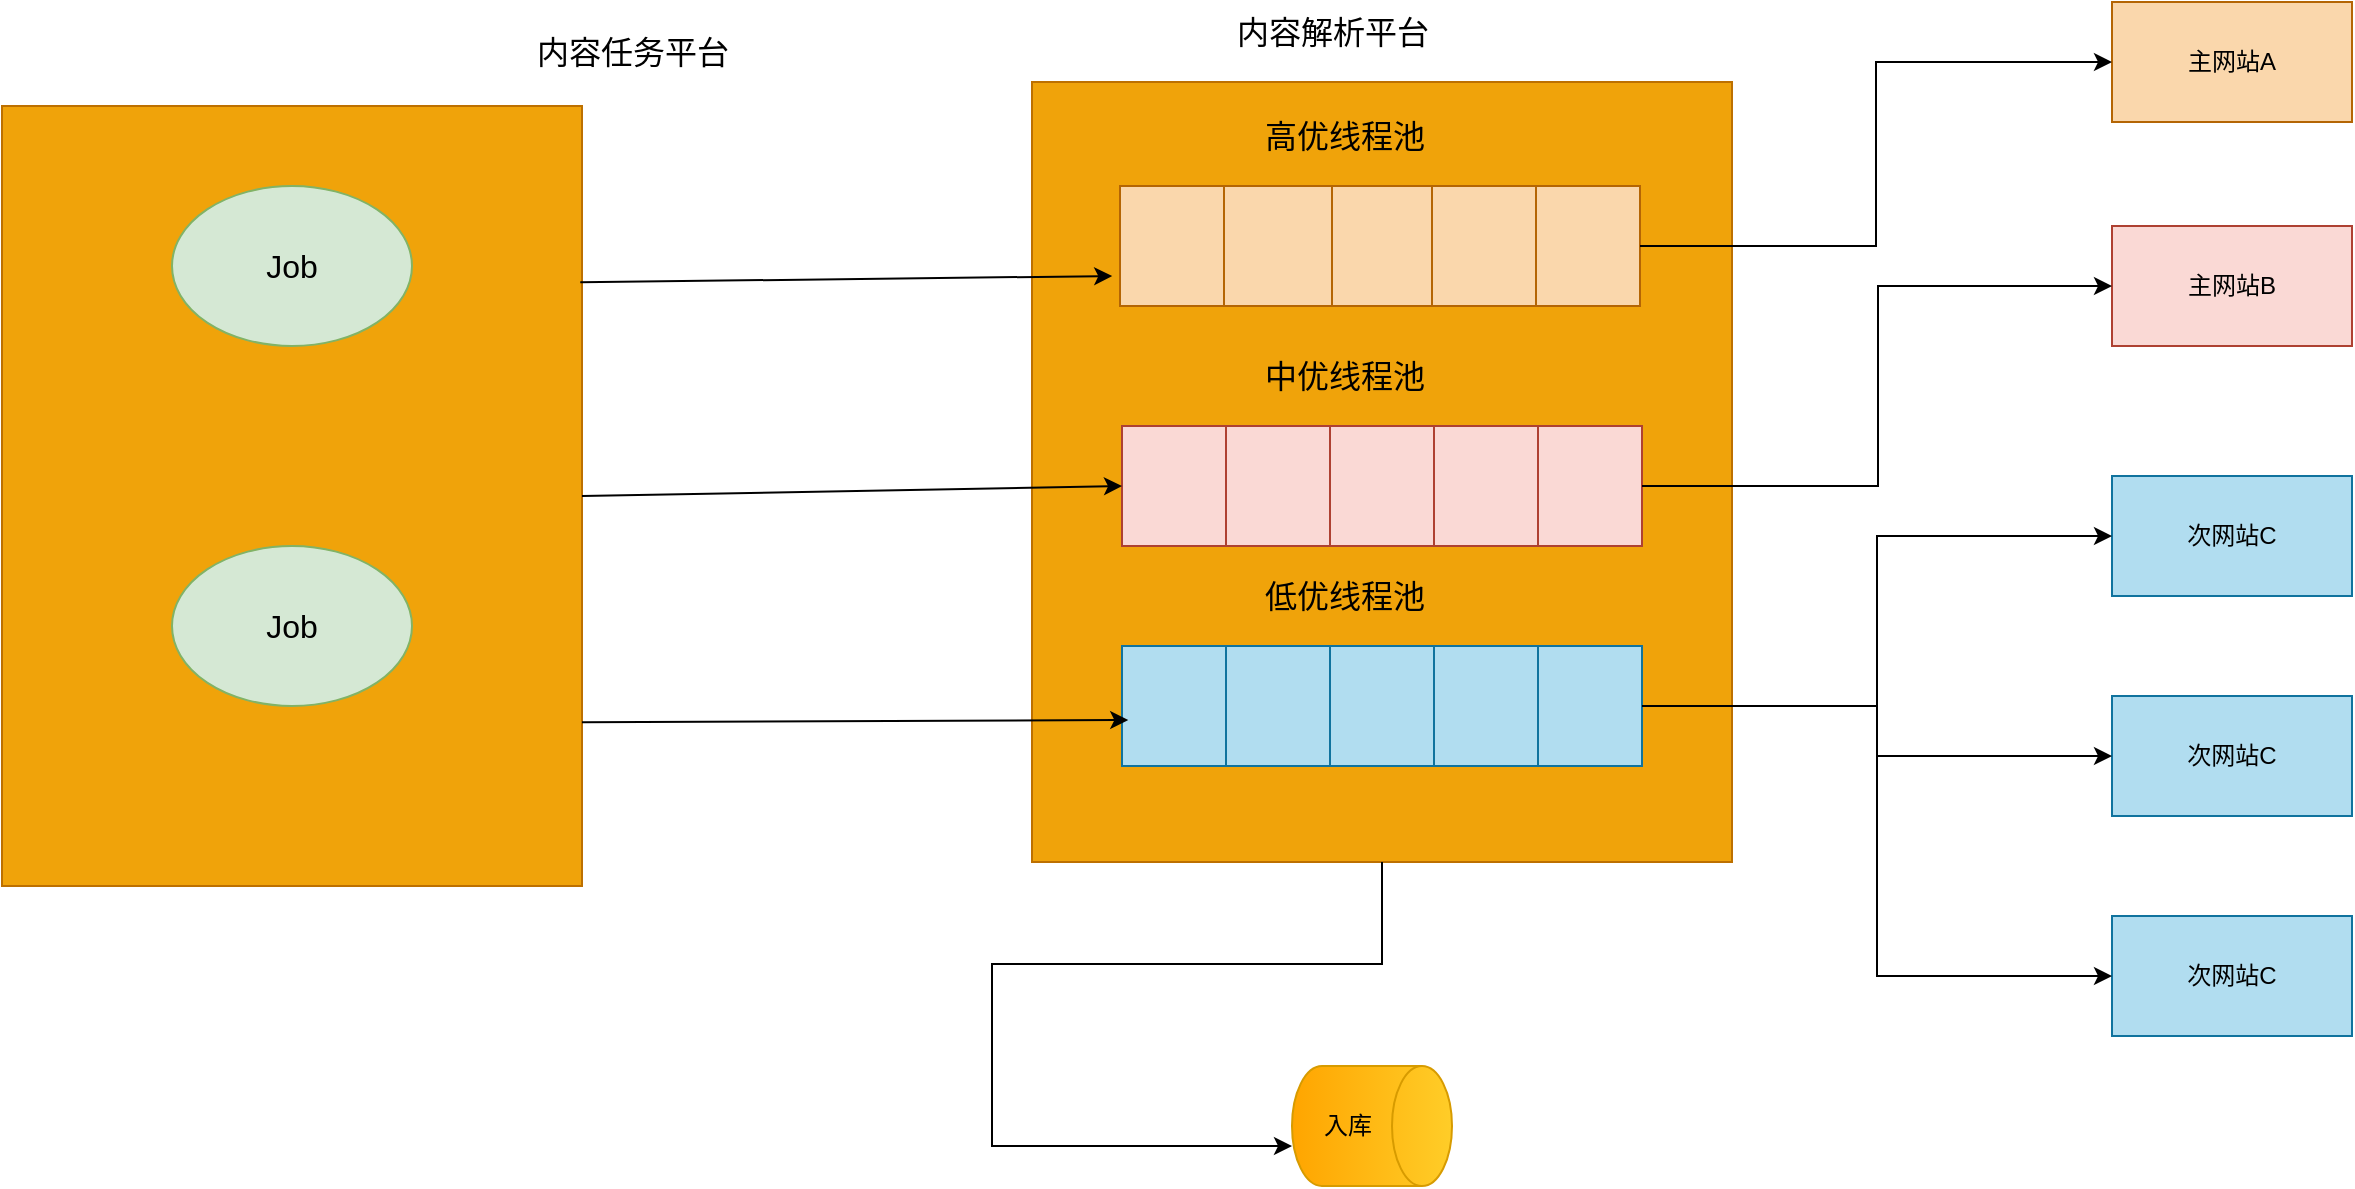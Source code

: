 <mxfile version="26.0.11">
  <diagram name="第 1 页" id="918m5Z8dmw1aykf9dMs7">
    <mxGraphModel dx="2261" dy="746" grid="1" gridSize="10" guides="1" tooltips="1" connect="1" arrows="1" fold="1" page="1" pageScale="1" pageWidth="827" pageHeight="1169" math="0" shadow="0">
      <root>
        <mxCell id="0" />
        <mxCell id="1" parent="0" />
        <mxCell id="m40DJFB_CsNasQkl1GDJ-1" value="" style="whiteSpace=wrap;html=1;fillColor=#f0a30a;fontColor=#000000;strokeColor=#BD7000;" vertex="1" parent="1">
          <mxGeometry x="-145" y="180" width="290" height="390" as="geometry" />
        </mxCell>
        <mxCell id="m40DJFB_CsNasQkl1GDJ-2" value="Job" style="ellipse;whiteSpace=wrap;html=1;fillColor=#d5e8d4;strokeColor=#82b366;fontSize=16;" vertex="1" parent="1">
          <mxGeometry x="-60" y="220" width="120" height="80" as="geometry" />
        </mxCell>
        <mxCell id="m40DJFB_CsNasQkl1GDJ-3" value="Job" style="ellipse;whiteSpace=wrap;html=1;fillColor=#d5e8d4;strokeColor=#82b366;fontSize=16;" vertex="1" parent="1">
          <mxGeometry x="-60" y="400" width="120" height="80" as="geometry" />
        </mxCell>
        <mxCell id="m40DJFB_CsNasQkl1GDJ-4" value="" style="whiteSpace=wrap;html=1;fillColor=#f0a30a;fontColor=#000000;strokeColor=#BD7000;" vertex="1" parent="1">
          <mxGeometry x="370" y="168" width="350" height="390" as="geometry" />
        </mxCell>
        <mxCell id="m40DJFB_CsNasQkl1GDJ-6" value="" style="shape=table;startSize=0;container=1;collapsible=0;childLayout=tableLayout;fontSize=16;fillColor=#fad7ac;strokeColor=#b46504;" vertex="1" parent="1">
          <mxGeometry x="414" y="220" width="260" height="60" as="geometry" />
        </mxCell>
        <mxCell id="m40DJFB_CsNasQkl1GDJ-7" value="" style="shape=tableRow;horizontal=0;startSize=0;swimlaneHead=0;swimlaneBody=0;strokeColor=inherit;top=0;left=0;bottom=0;right=0;collapsible=0;dropTarget=0;fillColor=none;points=[[0,0.5],[1,0.5]];portConstraint=eastwest;fontSize=16;" vertex="1" parent="m40DJFB_CsNasQkl1GDJ-6">
          <mxGeometry width="260" height="60" as="geometry" />
        </mxCell>
        <mxCell id="m40DJFB_CsNasQkl1GDJ-8" value="" style="shape=partialRectangle;html=1;whiteSpace=wrap;connectable=0;strokeColor=inherit;overflow=hidden;fillColor=none;top=0;left=0;bottom=0;right=0;pointerEvents=1;fontSize=16;" vertex="1" parent="m40DJFB_CsNasQkl1GDJ-7">
          <mxGeometry width="52" height="60" as="geometry">
            <mxRectangle width="52" height="60" as="alternateBounds" />
          </mxGeometry>
        </mxCell>
        <mxCell id="m40DJFB_CsNasQkl1GDJ-9" value="" style="shape=partialRectangle;html=1;whiteSpace=wrap;connectable=0;strokeColor=inherit;overflow=hidden;fillColor=none;top=0;left=0;bottom=0;right=0;pointerEvents=1;fontSize=16;" vertex="1" parent="m40DJFB_CsNasQkl1GDJ-7">
          <mxGeometry x="52" width="54" height="60" as="geometry">
            <mxRectangle width="54" height="60" as="alternateBounds" />
          </mxGeometry>
        </mxCell>
        <mxCell id="m40DJFB_CsNasQkl1GDJ-10" value="" style="shape=partialRectangle;html=1;whiteSpace=wrap;connectable=0;strokeColor=inherit;overflow=hidden;fillColor=none;top=0;left=0;bottom=0;right=0;pointerEvents=1;fontSize=16;" vertex="1" parent="m40DJFB_CsNasQkl1GDJ-7">
          <mxGeometry x="106" width="50" height="60" as="geometry">
            <mxRectangle width="50" height="60" as="alternateBounds" />
          </mxGeometry>
        </mxCell>
        <mxCell id="m40DJFB_CsNasQkl1GDJ-19" style="shape=partialRectangle;html=1;whiteSpace=wrap;connectable=0;strokeColor=inherit;overflow=hidden;fillColor=none;top=0;left=0;bottom=0;right=0;pointerEvents=1;fontSize=16;" vertex="1" parent="m40DJFB_CsNasQkl1GDJ-7">
          <mxGeometry x="156" width="52" height="60" as="geometry">
            <mxRectangle width="52" height="60" as="alternateBounds" />
          </mxGeometry>
        </mxCell>
        <mxCell id="m40DJFB_CsNasQkl1GDJ-20" style="shape=partialRectangle;html=1;whiteSpace=wrap;connectable=0;strokeColor=inherit;overflow=hidden;fillColor=none;top=0;left=0;bottom=0;right=0;pointerEvents=1;fontSize=16;" vertex="1" parent="m40DJFB_CsNasQkl1GDJ-7">
          <mxGeometry x="208" width="52" height="60" as="geometry">
            <mxRectangle width="52" height="60" as="alternateBounds" />
          </mxGeometry>
        </mxCell>
        <mxCell id="m40DJFB_CsNasQkl1GDJ-21" value="" style="shape=table;startSize=0;container=1;collapsible=0;childLayout=tableLayout;fontSize=16;fillColor=#fad9d5;strokeColor=#ae4132;" vertex="1" parent="1">
          <mxGeometry x="415" y="340" width="260" height="60" as="geometry" />
        </mxCell>
        <mxCell id="m40DJFB_CsNasQkl1GDJ-22" value="" style="shape=tableRow;horizontal=0;startSize=0;swimlaneHead=0;swimlaneBody=0;strokeColor=inherit;top=0;left=0;bottom=0;right=0;collapsible=0;dropTarget=0;fillColor=none;points=[[0,0.5],[1,0.5]];portConstraint=eastwest;fontSize=16;" vertex="1" parent="m40DJFB_CsNasQkl1GDJ-21">
          <mxGeometry width="260" height="60" as="geometry" />
        </mxCell>
        <mxCell id="m40DJFB_CsNasQkl1GDJ-23" value="" style="shape=partialRectangle;html=1;whiteSpace=wrap;connectable=0;strokeColor=inherit;overflow=hidden;fillColor=none;top=0;left=0;bottom=0;right=0;pointerEvents=1;fontSize=16;" vertex="1" parent="m40DJFB_CsNasQkl1GDJ-22">
          <mxGeometry width="52" height="60" as="geometry">
            <mxRectangle width="52" height="60" as="alternateBounds" />
          </mxGeometry>
        </mxCell>
        <mxCell id="m40DJFB_CsNasQkl1GDJ-24" value="" style="shape=partialRectangle;html=1;whiteSpace=wrap;connectable=0;strokeColor=inherit;overflow=hidden;fillColor=none;top=0;left=0;bottom=0;right=0;pointerEvents=1;fontSize=16;" vertex="1" parent="m40DJFB_CsNasQkl1GDJ-22">
          <mxGeometry x="52" width="52" height="60" as="geometry">
            <mxRectangle width="52" height="60" as="alternateBounds" />
          </mxGeometry>
        </mxCell>
        <mxCell id="m40DJFB_CsNasQkl1GDJ-25" value="" style="shape=partialRectangle;html=1;whiteSpace=wrap;connectable=0;strokeColor=inherit;overflow=hidden;fillColor=none;top=0;left=0;bottom=0;right=0;pointerEvents=1;fontSize=16;" vertex="1" parent="m40DJFB_CsNasQkl1GDJ-22">
          <mxGeometry x="104" width="52" height="60" as="geometry">
            <mxRectangle width="52" height="60" as="alternateBounds" />
          </mxGeometry>
        </mxCell>
        <mxCell id="m40DJFB_CsNasQkl1GDJ-26" style="shape=partialRectangle;html=1;whiteSpace=wrap;connectable=0;strokeColor=inherit;overflow=hidden;fillColor=none;top=0;left=0;bottom=0;right=0;pointerEvents=1;fontSize=16;" vertex="1" parent="m40DJFB_CsNasQkl1GDJ-22">
          <mxGeometry x="156" width="52" height="60" as="geometry">
            <mxRectangle width="52" height="60" as="alternateBounds" />
          </mxGeometry>
        </mxCell>
        <mxCell id="m40DJFB_CsNasQkl1GDJ-27" style="shape=partialRectangle;html=1;whiteSpace=wrap;connectable=0;strokeColor=inherit;overflow=hidden;fillColor=none;top=0;left=0;bottom=0;right=0;pointerEvents=1;fontSize=16;" vertex="1" parent="m40DJFB_CsNasQkl1GDJ-22">
          <mxGeometry x="208" width="52" height="60" as="geometry">
            <mxRectangle width="52" height="60" as="alternateBounds" />
          </mxGeometry>
        </mxCell>
        <mxCell id="m40DJFB_CsNasQkl1GDJ-28" value="" style="shape=table;startSize=0;container=1;collapsible=0;childLayout=tableLayout;fontSize=16;fillColor=#b1ddf0;strokeColor=#10739e;" vertex="1" parent="1">
          <mxGeometry x="415" y="450" width="260" height="60" as="geometry" />
        </mxCell>
        <mxCell id="m40DJFB_CsNasQkl1GDJ-29" value="" style="shape=tableRow;horizontal=0;startSize=0;swimlaneHead=0;swimlaneBody=0;strokeColor=inherit;top=0;left=0;bottom=0;right=0;collapsible=0;dropTarget=0;fillColor=none;points=[[0,0.5],[1,0.5]];portConstraint=eastwest;fontSize=16;" vertex="1" parent="m40DJFB_CsNasQkl1GDJ-28">
          <mxGeometry width="260" height="60" as="geometry" />
        </mxCell>
        <mxCell id="m40DJFB_CsNasQkl1GDJ-30" value="" style="shape=partialRectangle;html=1;whiteSpace=wrap;connectable=0;strokeColor=inherit;overflow=hidden;fillColor=none;top=0;left=0;bottom=0;right=0;pointerEvents=1;fontSize=16;" vertex="1" parent="m40DJFB_CsNasQkl1GDJ-29">
          <mxGeometry width="52" height="60" as="geometry">
            <mxRectangle width="52" height="60" as="alternateBounds" />
          </mxGeometry>
        </mxCell>
        <mxCell id="m40DJFB_CsNasQkl1GDJ-31" value="" style="shape=partialRectangle;html=1;whiteSpace=wrap;connectable=0;strokeColor=inherit;overflow=hidden;fillColor=none;top=0;left=0;bottom=0;right=0;pointerEvents=1;fontSize=16;" vertex="1" parent="m40DJFB_CsNasQkl1GDJ-29">
          <mxGeometry x="52" width="52" height="60" as="geometry">
            <mxRectangle width="52" height="60" as="alternateBounds" />
          </mxGeometry>
        </mxCell>
        <mxCell id="m40DJFB_CsNasQkl1GDJ-32" value="" style="shape=partialRectangle;html=1;whiteSpace=wrap;connectable=0;strokeColor=inherit;overflow=hidden;fillColor=none;top=0;left=0;bottom=0;right=0;pointerEvents=1;fontSize=16;" vertex="1" parent="m40DJFB_CsNasQkl1GDJ-29">
          <mxGeometry x="104" width="52" height="60" as="geometry">
            <mxRectangle width="52" height="60" as="alternateBounds" />
          </mxGeometry>
        </mxCell>
        <mxCell id="m40DJFB_CsNasQkl1GDJ-33" style="shape=partialRectangle;html=1;whiteSpace=wrap;connectable=0;strokeColor=inherit;overflow=hidden;fillColor=none;top=0;left=0;bottom=0;right=0;pointerEvents=1;fontSize=16;" vertex="1" parent="m40DJFB_CsNasQkl1GDJ-29">
          <mxGeometry x="156" width="52" height="60" as="geometry">
            <mxRectangle width="52" height="60" as="alternateBounds" />
          </mxGeometry>
        </mxCell>
        <mxCell id="m40DJFB_CsNasQkl1GDJ-34" style="shape=partialRectangle;html=1;whiteSpace=wrap;connectable=0;strokeColor=inherit;overflow=hidden;fillColor=none;top=0;left=0;bottom=0;right=0;pointerEvents=1;fontSize=16;" vertex="1" parent="m40DJFB_CsNasQkl1GDJ-29">
          <mxGeometry x="208" width="52" height="60" as="geometry">
            <mxRectangle width="52" height="60" as="alternateBounds" />
          </mxGeometry>
        </mxCell>
        <mxCell id="m40DJFB_CsNasQkl1GDJ-35" value="内容任务平台" style="text;html=1;align=center;verticalAlign=middle;resizable=0;points=[];autosize=1;strokeColor=none;fillColor=none;fontSize=16;" vertex="1" parent="1">
          <mxGeometry x="110" y="138" width="120" height="30" as="geometry" />
        </mxCell>
        <mxCell id="m40DJFB_CsNasQkl1GDJ-36" value="" style="endArrow=classic;html=1;rounded=0;entryX=-0.015;entryY=0.75;entryDx=0;entryDy=0;entryPerimeter=0;exitX=0.997;exitY=0.226;exitDx=0;exitDy=0;exitPerimeter=0;" edge="1" parent="1" source="m40DJFB_CsNasQkl1GDJ-1" target="m40DJFB_CsNasQkl1GDJ-7">
          <mxGeometry width="50" height="50" relative="1" as="geometry">
            <mxPoint x="180.0" y="251.05" as="sourcePoint" />
            <mxPoint x="448.13" y="248.95" as="targetPoint" />
          </mxGeometry>
        </mxCell>
        <mxCell id="m40DJFB_CsNasQkl1GDJ-39" value="" style="endArrow=classic;html=1;rounded=0;entryX=0.012;entryY=0.617;entryDx=0;entryDy=0;entryPerimeter=0;exitX=1;exitY=0.79;exitDx=0;exitDy=0;exitPerimeter=0;" edge="1" parent="1" source="m40DJFB_CsNasQkl1GDJ-1" target="m40DJFB_CsNasQkl1GDJ-29">
          <mxGeometry width="50" height="50" relative="1" as="geometry">
            <mxPoint x="160" y="480" as="sourcePoint" />
            <mxPoint x="290" y="440" as="targetPoint" />
          </mxGeometry>
        </mxCell>
        <mxCell id="m40DJFB_CsNasQkl1GDJ-42" value="" style="endArrow=classic;html=1;rounded=0;exitX=1;exitY=0.5;exitDx=0;exitDy=0;entryX=0;entryY=0.5;entryDx=0;entryDy=0;" edge="1" parent="1" source="m40DJFB_CsNasQkl1GDJ-1" target="m40DJFB_CsNasQkl1GDJ-22">
          <mxGeometry width="50" height="50" relative="1" as="geometry">
            <mxPoint x="220" y="380" as="sourcePoint" />
            <mxPoint x="270" y="330" as="targetPoint" />
          </mxGeometry>
        </mxCell>
        <mxCell id="m40DJFB_CsNasQkl1GDJ-49" value="内容解析平台" style="text;html=1;align=center;verticalAlign=middle;resizable=0;points=[];autosize=1;strokeColor=none;fillColor=none;fontSize=16;" vertex="1" parent="1">
          <mxGeometry x="460" y="128" width="120" height="30" as="geometry" />
        </mxCell>
        <mxCell id="m40DJFB_CsNasQkl1GDJ-50" value="高优线程池" style="text;html=1;align=center;verticalAlign=middle;whiteSpace=wrap;rounded=0;fontSize=16;" vertex="1" parent="1">
          <mxGeometry x="460" y="180" width="133" height="30" as="geometry" />
        </mxCell>
        <mxCell id="m40DJFB_CsNasQkl1GDJ-51" value="中优线程池" style="text;html=1;align=center;verticalAlign=middle;whiteSpace=wrap;rounded=0;fontSize=16;" vertex="1" parent="1">
          <mxGeometry x="460" y="300" width="133" height="30" as="geometry" />
        </mxCell>
        <mxCell id="m40DJFB_CsNasQkl1GDJ-52" value="低优线程池" style="text;html=1;align=center;verticalAlign=middle;whiteSpace=wrap;rounded=0;fontSize=16;" vertex="1" parent="1">
          <mxGeometry x="460" y="410" width="133" height="30" as="geometry" />
        </mxCell>
        <mxCell id="m40DJFB_CsNasQkl1GDJ-53" value="主网站A" style="rounded=0;whiteSpace=wrap;html=1;fillColor=#fad7ac;strokeColor=#b46504;" vertex="1" parent="1">
          <mxGeometry x="910" y="128" width="120" height="60" as="geometry" />
        </mxCell>
        <mxCell id="m40DJFB_CsNasQkl1GDJ-55" value="主网站B" style="rounded=0;whiteSpace=wrap;html=1;fillColor=#fad9d5;strokeColor=#ae4132;" vertex="1" parent="1">
          <mxGeometry x="910" y="240" width="120" height="60" as="geometry" />
        </mxCell>
        <mxCell id="m40DJFB_CsNasQkl1GDJ-56" style="edgeStyle=orthogonalEdgeStyle;rounded=0;orthogonalLoop=1;jettySize=auto;html=1;entryX=0;entryY=0.5;entryDx=0;entryDy=0;" edge="1" parent="1" source="m40DJFB_CsNasQkl1GDJ-22" target="m40DJFB_CsNasQkl1GDJ-55">
          <mxGeometry relative="1" as="geometry">
            <Array as="points">
              <mxPoint x="793" y="370" />
              <mxPoint x="793" y="270" />
              <mxPoint x="910" y="270" />
            </Array>
          </mxGeometry>
        </mxCell>
        <mxCell id="m40DJFB_CsNasQkl1GDJ-57" value="次网站C" style="rounded=0;whiteSpace=wrap;html=1;fillColor=#b1ddf0;strokeColor=#10739e;" vertex="1" parent="1">
          <mxGeometry x="910" y="365" width="120" height="60" as="geometry" />
        </mxCell>
        <mxCell id="m40DJFB_CsNasQkl1GDJ-58" value="次网站C" style="rounded=0;whiteSpace=wrap;html=1;fillColor=#b1ddf0;strokeColor=#10739e;" vertex="1" parent="1">
          <mxGeometry x="910" y="475" width="120" height="60" as="geometry" />
        </mxCell>
        <mxCell id="m40DJFB_CsNasQkl1GDJ-59" value="次网站C" style="rounded=0;whiteSpace=wrap;html=1;fillColor=#b1ddf0;strokeColor=#10739e;" vertex="1" parent="1">
          <mxGeometry x="910" y="585" width="120" height="60" as="geometry" />
        </mxCell>
        <mxCell id="m40DJFB_CsNasQkl1GDJ-61" style="edgeStyle=orthogonalEdgeStyle;rounded=0;orthogonalLoop=1;jettySize=auto;html=1;entryX=0;entryY=0.5;entryDx=0;entryDy=0;" edge="1" parent="1" source="m40DJFB_CsNasQkl1GDJ-29" target="m40DJFB_CsNasQkl1GDJ-57">
          <mxGeometry relative="1" as="geometry" />
        </mxCell>
        <mxCell id="m40DJFB_CsNasQkl1GDJ-62" style="edgeStyle=orthogonalEdgeStyle;rounded=0;orthogonalLoop=1;jettySize=auto;html=1;" edge="1" parent="1" source="m40DJFB_CsNasQkl1GDJ-29" target="m40DJFB_CsNasQkl1GDJ-58">
          <mxGeometry relative="1" as="geometry" />
        </mxCell>
        <mxCell id="m40DJFB_CsNasQkl1GDJ-63" style="edgeStyle=orthogonalEdgeStyle;rounded=0;orthogonalLoop=1;jettySize=auto;html=1;entryX=0;entryY=0.5;entryDx=0;entryDy=0;" edge="1" parent="1" source="m40DJFB_CsNasQkl1GDJ-29" target="m40DJFB_CsNasQkl1GDJ-59">
          <mxGeometry relative="1" as="geometry" />
        </mxCell>
        <mxCell id="m40DJFB_CsNasQkl1GDJ-64" value="入库" style="shape=cylinder3;whiteSpace=wrap;html=1;boundedLbl=1;backgroundOutline=1;size=15;direction=south;fillColor=#ffcd28;strokeColor=#d79b00;gradientColor=#ffa500;" vertex="1" parent="1">
          <mxGeometry x="500" y="660" width="80" height="60" as="geometry" />
        </mxCell>
        <mxCell id="m40DJFB_CsNasQkl1GDJ-65" style="edgeStyle=orthogonalEdgeStyle;rounded=0;orthogonalLoop=1;jettySize=auto;html=1;entryX=0.667;entryY=1;entryDx=0;entryDy=0;entryPerimeter=0;" edge="1" parent="1" source="m40DJFB_CsNasQkl1GDJ-4" target="m40DJFB_CsNasQkl1GDJ-64">
          <mxGeometry relative="1" as="geometry" />
        </mxCell>
        <mxCell id="m40DJFB_CsNasQkl1GDJ-66" style="edgeStyle=orthogonalEdgeStyle;rounded=0;orthogonalLoop=1;jettySize=auto;html=1;entryX=0;entryY=0.5;entryDx=0;entryDy=0;" edge="1" parent="1" source="m40DJFB_CsNasQkl1GDJ-7" target="m40DJFB_CsNasQkl1GDJ-53">
          <mxGeometry relative="1" as="geometry" />
        </mxCell>
      </root>
    </mxGraphModel>
  </diagram>
</mxfile>

